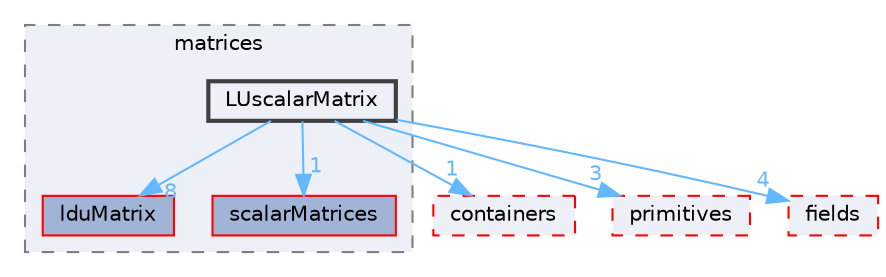 digraph "src/OpenFOAM/matrices/LUscalarMatrix"
{
 // LATEX_PDF_SIZE
  bgcolor="transparent";
  edge [fontname=Helvetica,fontsize=10,labelfontname=Helvetica,labelfontsize=10];
  node [fontname=Helvetica,fontsize=10,shape=box,height=0.2,width=0.4];
  compound=true
  subgraph clusterdir_b07477ab37bc0cd7eb28fb569c691c21 {
    graph [ bgcolor="#edf0f7", pencolor="grey50", label="matrices", fontname=Helvetica,fontsize=10 style="filled,dashed", URL="dir_b07477ab37bc0cd7eb28fb569c691c21.html",tooltip=""]
  dir_bce8a1f1efa9a7681b85c119e7b79042 [label="lduMatrix", fillcolor="#a2b4d6", color="red", style="filled", URL="dir_bce8a1f1efa9a7681b85c119e7b79042.html",tooltip=""];
  dir_d192f954d20aef904113126d0c326e0c [label="scalarMatrices", fillcolor="#a2b4d6", color="red", style="filled", URL="dir_d192f954d20aef904113126d0c326e0c.html",tooltip=""];
  dir_e4a39ebd57a65fe58ae9fba77a647388 [label="LUscalarMatrix", fillcolor="#edf0f7", color="grey25", style="filled,bold", URL="dir_e4a39ebd57a65fe58ae9fba77a647388.html",tooltip=""];
  }
  dir_19d0872053bde092be81d7fe3f56cbf7 [label="containers", fillcolor="#edf0f7", color="red", style="filled,dashed", URL="dir_19d0872053bde092be81d7fe3f56cbf7.html",tooltip=""];
  dir_3e50f45338116b169052b428016851aa [label="primitives", fillcolor="#edf0f7", color="red", style="filled,dashed", URL="dir_3e50f45338116b169052b428016851aa.html",tooltip=""];
  dir_962442b8f989d5529fab5e0f0e4ffb74 [label="fields", fillcolor="#edf0f7", color="red", style="filled,dashed", URL="dir_962442b8f989d5529fab5e0f0e4ffb74.html",tooltip=""];
  dir_e4a39ebd57a65fe58ae9fba77a647388->dir_19d0872053bde092be81d7fe3f56cbf7 [headlabel="1", labeldistance=1.5 headhref="dir_002279_000669.html" href="dir_002279_000669.html" color="steelblue1" fontcolor="steelblue1"];
  dir_e4a39ebd57a65fe58ae9fba77a647388->dir_3e50f45338116b169052b428016851aa [headlabel="3", labeldistance=1.5 headhref="dir_002279_003069.html" href="dir_002279_003069.html" color="steelblue1" fontcolor="steelblue1"];
  dir_e4a39ebd57a65fe58ae9fba77a647388->dir_962442b8f989d5529fab5e0f0e4ffb74 [headlabel="4", labeldistance=1.5 headhref="dir_002279_001335.html" href="dir_002279_001335.html" color="steelblue1" fontcolor="steelblue1"];
  dir_e4a39ebd57a65fe58ae9fba77a647388->dir_bce8a1f1efa9a7681b85c119e7b79042 [headlabel="8", labeldistance=1.5 headhref="dir_002279_002116.html" href="dir_002279_002116.html" color="steelblue1" fontcolor="steelblue1"];
  dir_e4a39ebd57a65fe58ae9fba77a647388->dir_d192f954d20aef904113126d0c326e0c [headlabel="1", labeldistance=1.5 headhref="dir_002279_003419.html" href="dir_002279_003419.html" color="steelblue1" fontcolor="steelblue1"];
}
